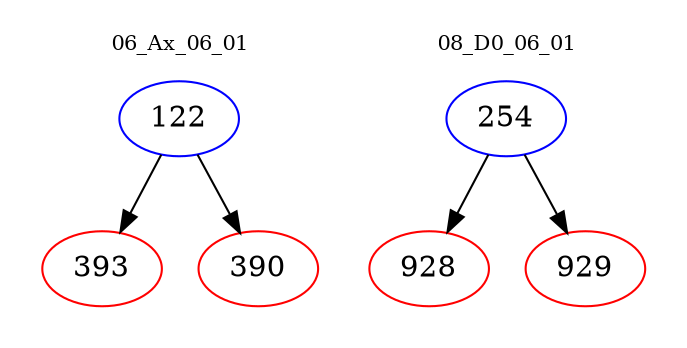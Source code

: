 digraph{
subgraph cluster_0 {
color = white
label = "06_Ax_06_01";
fontsize=10;
T0_122 [label="122", color="blue"]
T0_122 -> T0_393 [color="black"]
T0_393 [label="393", color="red"]
T0_122 -> T0_390 [color="black"]
T0_390 [label="390", color="red"]
}
subgraph cluster_1 {
color = white
label = "08_D0_06_01";
fontsize=10;
T1_254 [label="254", color="blue"]
T1_254 -> T1_928 [color="black"]
T1_928 [label="928", color="red"]
T1_254 -> T1_929 [color="black"]
T1_929 [label="929", color="red"]
}
}
